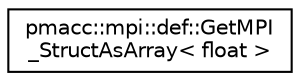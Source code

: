 digraph "Graphical Class Hierarchy"
{
 // LATEX_PDF_SIZE
  edge [fontname="Helvetica",fontsize="10",labelfontname="Helvetica",labelfontsize="10"];
  node [fontname="Helvetica",fontsize="10",shape=record];
  rankdir="LR";
  Node0 [label="pmacc::mpi::def::GetMPI\l_StructAsArray\< float \>",height=0.2,width=0.4,color="black", fillcolor="white", style="filled",URL="$structpmacc_1_1mpi_1_1def_1_1_get_m_p_i___struct_as_array_3_01float_01_4.html",tooltip=" "];
}
